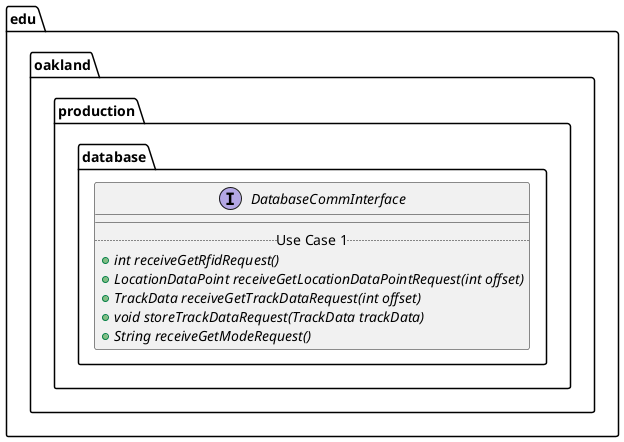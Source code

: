 @startuml DatabaseCommInterface

package edu.oakland.production.database {
    interface DatabaseCommInterface {
        __
        .. Use Case 1 ..
        {abstract} + int receiveGetRfidRequest()
        {abstract} + LocationDataPoint receiveGetLocationDataPointRequest(int offset)
        {abstract} + TrackData receiveGetTrackDataRequest(int offset)
        {abstract} + void storeTrackDataRequest(TrackData trackData)
        {abstract} + String receiveGetModeRequest()
    }
}

@enduml